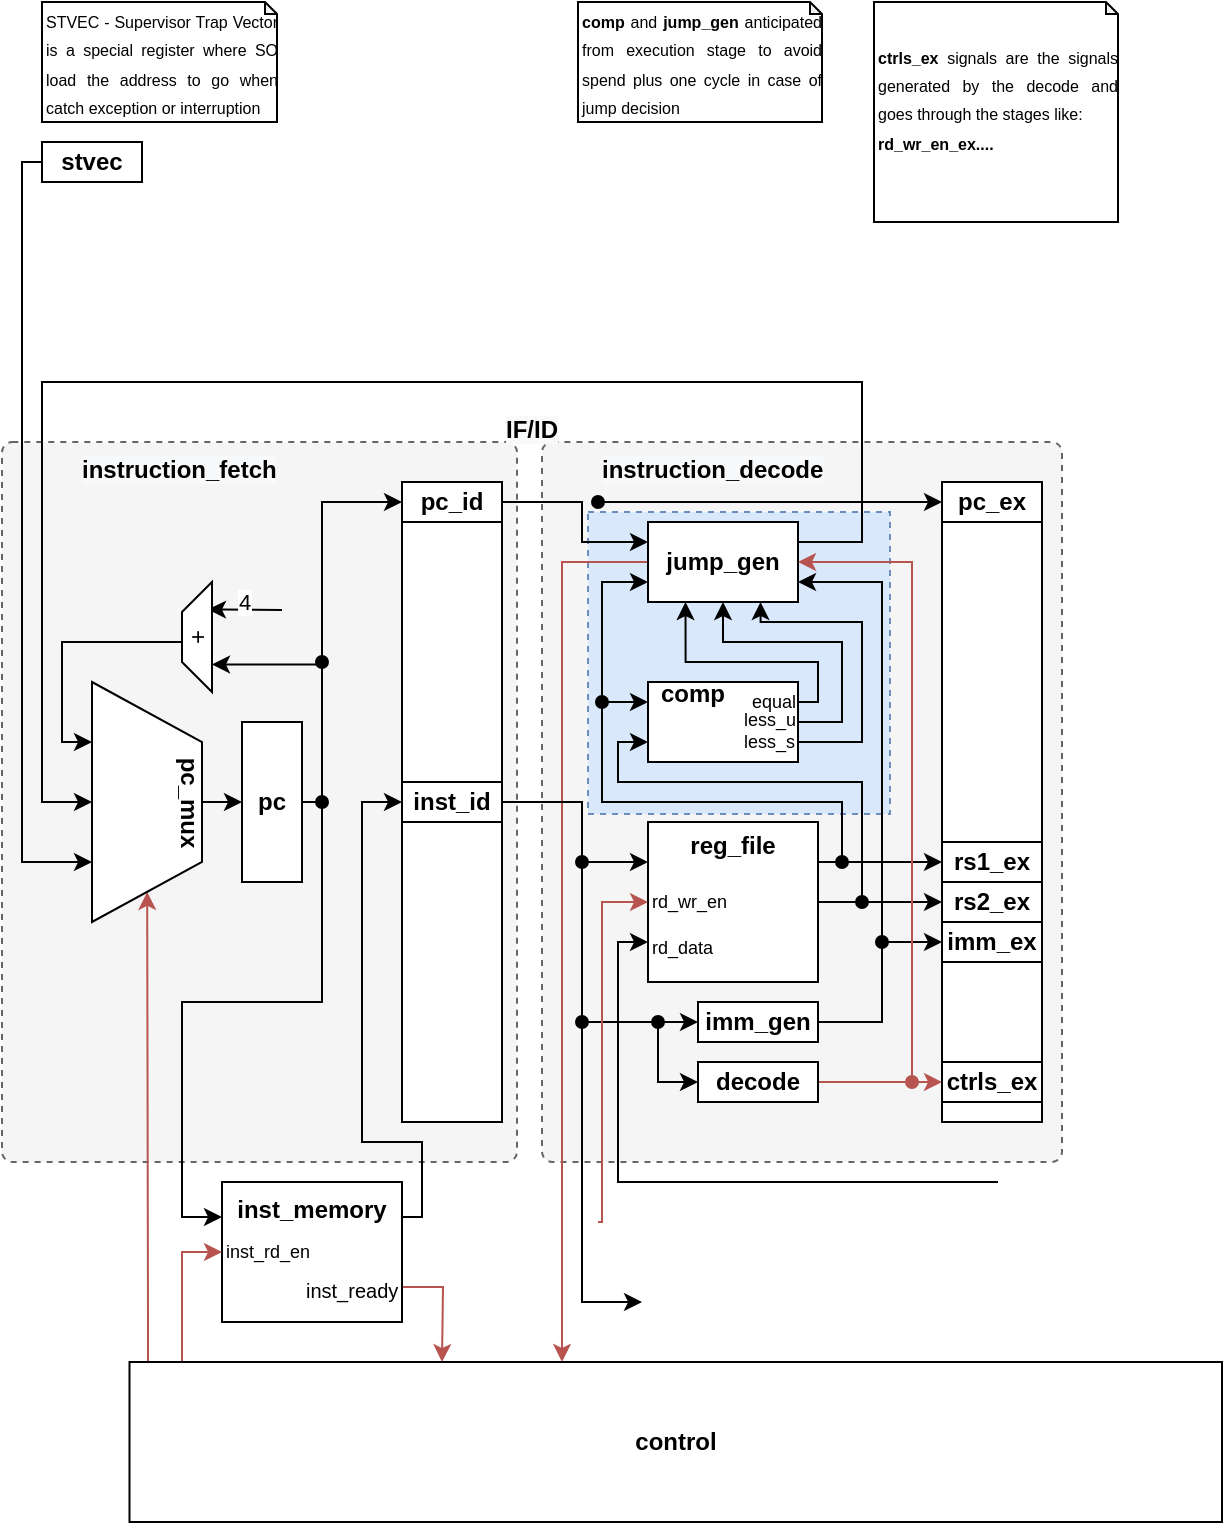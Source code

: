 <mxfile version="13.9.9" type="device"><diagram id="wyKcCfq75oNQhs2NPCzN" name="Page-1"><mxGraphModel dx="652" dy="980" grid="1" gridSize="10" guides="1" tooltips="1" connect="1" arrows="1" fold="1" page="1" pageScale="1" pageWidth="850" pageHeight="1100" math="0" shadow="0"><root><mxCell id="0"/><mxCell id="1" parent="0"/><mxCell id="b4qsae1GtTGbpRsn20jG-65" value="" style="rounded=1;whiteSpace=wrap;html=1;fillColor=#f5f5f5;arcSize=2;dashed=1;strokeColor=#666666;fontColor=#333333;" parent="1" vertex="1"><mxGeometry x="290" y="300" width="260" height="360" as="geometry"/></mxCell><mxCell id="b4qsae1GtTGbpRsn20jG-72" value="" style="whiteSpace=wrap;html=1;aspect=fixed;dashed=1;fillColor=#dae8fc;strokeColor=#6c8ebf;" parent="1" vertex="1"><mxGeometry x="313" y="335" width="151" height="151" as="geometry"/></mxCell><mxCell id="b4qsae1GtTGbpRsn20jG-28" value="" style="rounded=1;whiteSpace=wrap;html=1;fillColor=#f5f5f5;arcSize=2;dashed=1;strokeColor=#666666;fontColor=#333333;" parent="1" vertex="1"><mxGeometry x="20" y="300" width="257.5" height="360" as="geometry"/></mxCell><mxCell id="b4qsae1GtTGbpRsn20jG-7" style="edgeStyle=orthogonalEdgeStyle;rounded=0;orthogonalLoop=1;jettySize=auto;html=1;fillColor=#f8cecc;strokeColor=#b85450;" parent="1" target="VGdn9qnXfD1PkFWcfHbb-4" edge="1"><mxGeometry relative="1" as="geometry"><mxPoint x="93" y="760" as="sourcePoint"/><Array as="points"><mxPoint x="93" y="740"/><mxPoint x="93" y="740"/></Array></mxGeometry></mxCell><mxCell id="b4qsae1GtTGbpRsn20jG-11" style="edgeStyle=orthogonalEdgeStyle;rounded=0;orthogonalLoop=1;jettySize=auto;html=1;exitX=1;exitY=0.25;exitDx=0;exitDy=0;entryX=0;entryY=0.5;entryDx=0;entryDy=0;startArrow=none;startFill=0;" parent="1" source="JILo08CtkCkooH2g4kUF-1" target="b4qsae1GtTGbpRsn20jG-27" edge="1"><mxGeometry relative="1" as="geometry"><Array as="points"><mxPoint x="230" y="688"/><mxPoint x="230" y="650"/><mxPoint x="200" y="650"/><mxPoint x="200" y="480"/></Array></mxGeometry></mxCell><mxCell id="b4qsae1GtTGbpRsn20jG-13" style="edgeStyle=orthogonalEdgeStyle;rounded=0;orthogonalLoop=1;jettySize=auto;html=1;exitX=1;exitY=0.75;exitDx=0;exitDy=0;startArrow=none;startFill=0;fillColor=#f8cecc;strokeColor=#b85450;" parent="1" source="JILo08CtkCkooH2g4kUF-1" edge="1"><mxGeometry relative="1" as="geometry"><mxPoint x="240" y="760" as="targetPoint"/></mxGeometry></mxCell><mxCell id="JILo08CtkCkooH2g4kUF-1" value="&lt;b&gt;inst_memory&lt;br&gt;&lt;br&gt;&lt;br&gt;&lt;br&gt;&lt;/b&gt;" style="rounded=0;whiteSpace=wrap;html=1;arcSize=16;" parent="1" vertex="1"><mxGeometry x="130" y="670" width="90" height="70" as="geometry"/></mxCell><mxCell id="VGdn9qnXfD1PkFWcfHbb-6" style="edgeStyle=orthogonalEdgeStyle;rounded=0;orthogonalLoop=1;jettySize=auto;html=1;exitX=0.5;exitY=0;exitDx=0;exitDy=0;entryX=0.25;entryY=1;entryDx=0;entryDy=0;" parent="1" source="b4qsae1GtTGbpRsn20jG-18" target="VGdn9qnXfD1PkFWcfHbb-4" edge="1"><mxGeometry relative="1" as="geometry"><Array as="points"><mxPoint x="110" y="400"/><mxPoint x="50" y="400"/><mxPoint x="50" y="450"/></Array></mxGeometry></mxCell><mxCell id="VGdn9qnXfD1PkFWcfHbb-7" style="edgeStyle=orthogonalEdgeStyle;rounded=0;orthogonalLoop=1;jettySize=auto;html=1;entryX=0.5;entryY=1;entryDx=0;entryDy=0;exitX=1;exitY=0.25;exitDx=0;exitDy=0;" parent="1" source="b4qsae1GtTGbpRsn20jG-23" target="VGdn9qnXfD1PkFWcfHbb-4" edge="1"><mxGeometry relative="1" as="geometry"><mxPoint x="200" y="190" as="sourcePoint"/><Array as="points"><mxPoint x="450" y="350"/><mxPoint x="450" y="270"/><mxPoint x="40" y="270"/><mxPoint x="40" y="480"/></Array></mxGeometry></mxCell><mxCell id="b4qsae1GtTGbpRsn20jG-10" style="edgeStyle=orthogonalEdgeStyle;rounded=0;orthogonalLoop=1;jettySize=auto;html=1;entryX=0;entryY=0.25;entryDx=0;entryDy=0;startArrow=oval;startFill=1;" parent="1" target="JILo08CtkCkooH2g4kUF-1" edge="1"><mxGeometry relative="1" as="geometry"><mxPoint x="180" y="480" as="sourcePoint"/><Array as="points"><mxPoint x="180" y="580"/><mxPoint x="110" y="580"/><mxPoint x="110" y="688"/></Array></mxGeometry></mxCell><mxCell id="b4qsae1GtTGbpRsn20jG-20" value="4" style="edgeStyle=orthogonalEdgeStyle;rounded=0;orthogonalLoop=1;jettySize=auto;html=1;entryX=0.75;entryY=1;entryDx=0;entryDy=0;startArrow=none;startFill=0;" parent="1" edge="1"><mxGeometry x="0.053" y="-4" relative="1" as="geometry"><mxPoint x="160" y="384" as="sourcePoint"/><mxPoint x="123" y="383.75" as="targetPoint"/><Array as="points"><mxPoint x="160" y="384"/></Array><mxPoint as="offset"/></mxGeometry></mxCell><mxCell id="b4qsae1GtTGbpRsn20jG-24" style="edgeStyle=orthogonalEdgeStyle;rounded=0;orthogonalLoop=1;jettySize=auto;html=1;startArrow=oval;startFill=1;entryX=0;entryY=0.5;entryDx=0;entryDy=0;" parent="1" target="b4qsae1GtTGbpRsn20jG-25" edge="1"><mxGeometry relative="1" as="geometry"><mxPoint x="180" y="410" as="sourcePoint"/><mxPoint x="240" y="270" as="targetPoint"/><Array as="points"><mxPoint x="180" y="330"/></Array></mxGeometry></mxCell><mxCell id="VGdn9qnXfD1PkFWcfHbb-3" value="&lt;b&gt;pc&lt;br&gt;&lt;/b&gt;" style="rounded=0;whiteSpace=wrap;html=1;arcSize=16;" parent="1" vertex="1"><mxGeometry x="140" y="440" width="30" height="80" as="geometry"/></mxCell><mxCell id="VGdn9qnXfD1PkFWcfHbb-5" style="edgeStyle=orthogonalEdgeStyle;rounded=0;orthogonalLoop=1;jettySize=auto;html=1;exitX=0.5;exitY=0;exitDx=0;exitDy=0;entryX=0;entryY=0.5;entryDx=0;entryDy=0;" parent="1" source="VGdn9qnXfD1PkFWcfHbb-4" target="VGdn9qnXfD1PkFWcfHbb-3" edge="1"><mxGeometry relative="1" as="geometry"/></mxCell><mxCell id="VGdn9qnXfD1PkFWcfHbb-4" value="&lt;b&gt;pc_mux&lt;br&gt;&lt;br&gt;&lt;br&gt;&lt;br&gt;&lt;/b&gt;" style="shape=trapezoid;perimeter=trapezoidPerimeter;whiteSpace=wrap;html=1;fixedSize=1;rotation=90;size=30;" parent="1" vertex="1"><mxGeometry x="32.5" y="452.5" width="120" height="55" as="geometry"/></mxCell><mxCell id="b4qsae1GtTGbpRsn20jG-2" style="edgeStyle=orthogonalEdgeStyle;rounded=0;orthogonalLoop=1;jettySize=auto;html=1;exitX=0;exitY=0.5;exitDx=0;exitDy=0;entryX=0.75;entryY=1;entryDx=0;entryDy=0;" parent="1" source="b4qsae1GtTGbpRsn20jG-1" target="VGdn9qnXfD1PkFWcfHbb-4" edge="1"><mxGeometry relative="1" as="geometry"><Array as="points"><mxPoint x="30" y="160"/><mxPoint x="30" y="510"/></Array></mxGeometry></mxCell><mxCell id="b4qsae1GtTGbpRsn20jG-1" value="&lt;b&gt;stvec&lt;br&gt;&lt;/b&gt;" style="rounded=0;whiteSpace=wrap;html=1;arcSize=16;" parent="1" vertex="1"><mxGeometry x="40" y="150" width="50" height="20" as="geometry"/></mxCell><mxCell id="b4qsae1GtTGbpRsn20jG-3" value="&lt;div style=&quot;text-align: justify&quot;&gt;&lt;span style=&quot;font-size: 8px&quot;&gt;STVEC - Supervisor Trap Vector is a special register where SO load the address to go when catch exception or interruption&lt;/span&gt;&lt;/div&gt;" style="shape=note;whiteSpace=wrap;html=1;backgroundOutline=1;darkOpacity=0.05;size=6;align=left;" parent="1" vertex="1"><mxGeometry x="40" y="80" width="117.5" height="60" as="geometry"/></mxCell><mxCell id="b4qsae1GtTGbpRsn20jG-8" value="&lt;b&gt;&lt;br&gt;&lt;/b&gt;" style="rounded=0;whiteSpace=wrap;html=1;arcSize=16;" parent="1" vertex="1"><mxGeometry x="220" y="320" width="50" height="320" as="geometry"/></mxCell><mxCell id="b4qsae1GtTGbpRsn20jG-12" style="edgeStyle=orthogonalEdgeStyle;rounded=0;orthogonalLoop=1;jettySize=auto;html=1;entryX=0;entryY=0.5;entryDx=0;entryDy=0;startArrow=none;startFill=0;fillColor=#f8cecc;strokeColor=#b85450;" parent="1" target="JILo08CtkCkooH2g4kUF-1" edge="1"><mxGeometry relative="1" as="geometry"><mxPoint x="110" y="760" as="sourcePoint"/><Array as="points"><mxPoint x="110" y="705"/></Array></mxGeometry></mxCell><mxCell id="b4qsae1GtTGbpRsn20jG-15" value="&lt;span style=&quot;color: rgb(0 , 0 , 0) ; font-family: &amp;#34;helvetica&amp;#34; ; font-style: normal ; font-weight: 400 ; letter-spacing: normal ; text-align: center ; text-indent: 0px ; text-transform: none ; word-spacing: 0px ; background-color: rgb(255 , 255 , 255) ; display: inline ; float: none&quot;&gt;&lt;font style=&quot;font-size: 9px&quot;&gt;inst_rd_en&lt;/font&gt;&lt;/span&gt;" style="text;whiteSpace=wrap;html=1;" parent="1" vertex="1"><mxGeometry x="130" y="690" width="50" height="30" as="geometry"/></mxCell><mxCell id="b4qsae1GtTGbpRsn20jG-17" value="&lt;div style=&quot;text-align: center&quot;&gt;&lt;font face=&quot;helvetica&quot; size=&quot;1&quot; color=&quot;#000000&quot;&gt;&lt;span style=&quot;background-color: rgb(255 , 255 , 255)&quot;&gt;inst_ready&lt;/span&gt;&lt;/font&gt;&lt;/div&gt;" style="text;whiteSpace=wrap;html=1;" parent="1" vertex="1"><mxGeometry x="170" y="710" width="50" height="30" as="geometry"/></mxCell><mxCell id="b4qsae1GtTGbpRsn20jG-18" value="+" style="shape=trapezoid;perimeter=trapezoidPerimeter;whiteSpace=wrap;html=1;fixedSize=1;size=15;rotation=-90;" parent="1" vertex="1"><mxGeometry x="90" y="390" width="55" height="15" as="geometry"/></mxCell><mxCell id="b4qsae1GtTGbpRsn20jG-19" style="edgeStyle=orthogonalEdgeStyle;rounded=0;orthogonalLoop=1;jettySize=auto;html=1;exitX=1;exitY=0.5;exitDx=0;exitDy=0;entryX=0.25;entryY=1;entryDx=0;entryDy=0;" parent="1" source="VGdn9qnXfD1PkFWcfHbb-3" target="b4qsae1GtTGbpRsn20jG-18" edge="1"><mxGeometry relative="1" as="geometry"><Array as="points"><mxPoint x="180" y="480"/><mxPoint x="180" y="411"/></Array><mxPoint x="170" y="480" as="sourcePoint"/><mxPoint x="65" y="450" as="targetPoint"/></mxGeometry></mxCell><mxCell id="b4qsae1GtTGbpRsn20jG-35" style="edgeStyle=orthogonalEdgeStyle;rounded=0;orthogonalLoop=1;jettySize=auto;html=1;exitX=1;exitY=0.25;exitDx=0;exitDy=0;startArrow=none;startFill=0;entryX=0;entryY=0.5;entryDx=0;entryDy=0;" parent="1" source="b4qsae1GtTGbpRsn20jG-21" target="b4qsae1GtTGbpRsn20jG-36" edge="1"><mxGeometry relative="1" as="geometry"><mxPoint x="468" y="492.5" as="targetPoint"/></mxGeometry></mxCell><mxCell id="b4qsae1GtTGbpRsn20jG-38" style="edgeStyle=orthogonalEdgeStyle;rounded=0;orthogonalLoop=1;jettySize=auto;html=1;exitX=1;exitY=0.5;exitDx=0;exitDy=0;entryX=0;entryY=0.5;entryDx=0;entryDy=0;startArrow=none;startFill=0;" parent="1" source="b4qsae1GtTGbpRsn20jG-21" target="b4qsae1GtTGbpRsn20jG-37" edge="1"><mxGeometry relative="1" as="geometry"/></mxCell><mxCell id="b4qsae1GtTGbpRsn20jG-40" style="edgeStyle=orthogonalEdgeStyle;rounded=0;orthogonalLoop=1;jettySize=auto;html=1;exitX=1;exitY=0.5;exitDx=0;exitDy=0;entryX=0;entryY=0.5;entryDx=0;entryDy=0;startArrow=none;startFill=0;" parent="1" source="b4qsae1GtTGbpRsn20jG-22" target="b4qsae1GtTGbpRsn20jG-39" edge="1"><mxGeometry relative="1" as="geometry"><Array as="points"><mxPoint x="460" y="590"/><mxPoint x="460" y="550"/></Array></mxGeometry></mxCell><mxCell id="b4qsae1GtTGbpRsn20jG-45" style="edgeStyle=orthogonalEdgeStyle;rounded=0;orthogonalLoop=1;jettySize=auto;html=1;entryX=0;entryY=0.25;entryDx=0;entryDy=0;startArrow=oval;startFill=1;" parent="1" target="b4qsae1GtTGbpRsn20jG-34" edge="1"><mxGeometry relative="1" as="geometry"><mxPoint x="440" y="510" as="sourcePoint"/><Array as="points"><mxPoint x="440" y="510"/><mxPoint x="440" y="480"/><mxPoint x="320" y="480"/><mxPoint x="320" y="430"/></Array></mxGeometry></mxCell><mxCell id="b4qsae1GtTGbpRsn20jG-46" style="edgeStyle=orthogonalEdgeStyle;rounded=0;orthogonalLoop=1;jettySize=auto;html=1;entryX=0;entryY=0.75;entryDx=0;entryDy=0;startArrow=oval;startFill=1;" parent="1" target="b4qsae1GtTGbpRsn20jG-34" edge="1"><mxGeometry relative="1" as="geometry"><mxPoint x="450" y="530" as="sourcePoint"/><Array as="points"><mxPoint x="450" y="530"/><mxPoint x="450" y="470"/><mxPoint x="328" y="470"/><mxPoint x="328" y="450"/></Array></mxGeometry></mxCell><mxCell id="b4qsae1GtTGbpRsn20jG-21" value="&lt;b&gt;reg_file&lt;br&gt;&lt;br&gt;&lt;br&gt;&lt;br&gt;&lt;br&gt;&lt;/b&gt;" style="rounded=0;whiteSpace=wrap;html=1;arcSize=16;" parent="1" vertex="1"><mxGeometry x="343" y="490" width="85" height="80" as="geometry"/></mxCell><mxCell id="b4qsae1GtTGbpRsn20jG-48" style="edgeStyle=orthogonalEdgeStyle;rounded=0;orthogonalLoop=1;jettySize=auto;html=1;entryX=1;entryY=0.75;entryDx=0;entryDy=0;startArrow=oval;startFill=1;" parent="1" target="b4qsae1GtTGbpRsn20jG-23" edge="1"><mxGeometry relative="1" as="geometry"><mxPoint x="460" y="550" as="sourcePoint"/><Array as="points"><mxPoint x="460" y="550"/><mxPoint x="460" y="370"/></Array></mxGeometry></mxCell><mxCell id="b4qsae1GtTGbpRsn20jG-22" value="&lt;b&gt;imm_gen&lt;br&gt;&lt;/b&gt;" style="rounded=0;whiteSpace=wrap;html=1;arcSize=16;" parent="1" vertex="1"><mxGeometry x="368" y="580" width="60" height="20" as="geometry"/></mxCell><mxCell id="tZ5NApPWnwYRQZ82Oid6-1" style="edgeStyle=orthogonalEdgeStyle;rounded=0;orthogonalLoop=1;jettySize=auto;html=1;exitX=0;exitY=0.5;exitDx=0;exitDy=0;fillColor=#f8cecc;strokeColor=#b85450;" edge="1" parent="1" source="b4qsae1GtTGbpRsn20jG-23"><mxGeometry relative="1" as="geometry"><mxPoint x="300" y="760" as="targetPoint"/><Array as="points"><mxPoint x="300" y="360"/><mxPoint x="300" y="760"/></Array></mxGeometry></mxCell><mxCell id="b4qsae1GtTGbpRsn20jG-23" value="&lt;b&gt;jump_gen&lt;br&gt;&lt;/b&gt;" style="rounded=0;whiteSpace=wrap;html=1;arcSize=16;" parent="1" vertex="1"><mxGeometry x="343" y="340" width="75" height="40" as="geometry"/></mxCell><mxCell id="b4qsae1GtTGbpRsn20jG-47" style="edgeStyle=orthogonalEdgeStyle;rounded=0;orthogonalLoop=1;jettySize=auto;html=1;exitX=1;exitY=0.5;exitDx=0;exitDy=0;entryX=0;entryY=0.25;entryDx=0;entryDy=0;startArrow=none;startFill=0;" parent="1" source="b4qsae1GtTGbpRsn20jG-25" target="b4qsae1GtTGbpRsn20jG-23" edge="1"><mxGeometry relative="1" as="geometry"><Array as="points"><mxPoint x="310" y="330"/><mxPoint x="310" y="350"/></Array></mxGeometry></mxCell><mxCell id="b4qsae1GtTGbpRsn20jG-61" style="edgeStyle=orthogonalEdgeStyle;rounded=0;orthogonalLoop=1;jettySize=auto;html=1;entryX=0;entryY=0.5;entryDx=0;entryDy=0;startArrow=oval;startFill=1;" parent="1" target="b4qsae1GtTGbpRsn20jG-60" edge="1"><mxGeometry relative="1" as="geometry"><mxPoint x="318" y="330" as="sourcePoint"/><Array as="points"><mxPoint x="358" y="330"/><mxPoint x="358" y="330"/></Array></mxGeometry></mxCell><mxCell id="b4qsae1GtTGbpRsn20jG-25" value="&lt;b&gt;pc_id&lt;br&gt;&lt;/b&gt;" style="rounded=0;whiteSpace=wrap;html=1;arcSize=16;" parent="1" vertex="1"><mxGeometry x="220" y="320" width="50" height="20" as="geometry"/></mxCell><mxCell id="b4qsae1GtTGbpRsn20jG-26" value="&lt;meta charset=&quot;utf-8&quot;&gt;&lt;b style=&quot;color: rgb(0, 0, 0); font-family: helvetica; font-size: 12px; font-style: normal; letter-spacing: normal; text-align: center; text-indent: 0px; text-transform: none; word-spacing: 0px; background-color: rgb(248, 249, 250);&quot;&gt;IF/ID&lt;/b&gt;" style="text;whiteSpace=wrap;html=1;" parent="1" vertex="1"><mxGeometry x="270" y="280" width="30" height="30" as="geometry"/></mxCell><mxCell id="b4qsae1GtTGbpRsn20jG-31" style="edgeStyle=orthogonalEdgeStyle;rounded=0;orthogonalLoop=1;jettySize=auto;html=1;exitX=1;exitY=0.5;exitDx=0;exitDy=0;entryX=0;entryY=0.5;entryDx=0;entryDy=0;startArrow=none;startFill=0;" parent="1" source="b4qsae1GtTGbpRsn20jG-27" target="b4qsae1GtTGbpRsn20jG-22" edge="1"><mxGeometry relative="1" as="geometry"><Array as="points"><mxPoint x="310" y="480"/><mxPoint x="310" y="590"/></Array></mxGeometry></mxCell><mxCell id="b4qsae1GtTGbpRsn20jG-32" style="edgeStyle=orthogonalEdgeStyle;rounded=0;orthogonalLoop=1;jettySize=auto;html=1;startArrow=oval;startFill=1;entryX=0;entryY=0.25;entryDx=0;entryDy=0;" parent="1" target="b4qsae1GtTGbpRsn20jG-21" edge="1"><mxGeometry relative="1" as="geometry"><mxPoint x="310" y="510" as="sourcePoint"/></mxGeometry></mxCell><mxCell id="b4qsae1GtTGbpRsn20jG-67" style="edgeStyle=orthogonalEdgeStyle;rounded=0;orthogonalLoop=1;jettySize=auto;html=1;startArrow=oval;startFill=1;" parent="1" edge="1"><mxGeometry relative="1" as="geometry"><mxPoint x="340.01" y="730" as="targetPoint"/><mxPoint x="310" y="590" as="sourcePoint"/><Array as="points"><mxPoint x="310" y="730"/></Array></mxGeometry></mxCell><mxCell id="b4qsae1GtTGbpRsn20jG-27" value="&lt;b&gt;inst_id&lt;br&gt;&lt;/b&gt;" style="rounded=0;whiteSpace=wrap;html=1;arcSize=16;" parent="1" vertex="1"><mxGeometry x="220" y="470" width="50" height="20" as="geometry"/></mxCell><mxCell id="b4qsae1GtTGbpRsn20jG-30" value="&lt;b style=&quot;color: rgb(0 , 0 , 0) ; font-family: &amp;#34;helvetica&amp;#34; ; font-size: 12px ; font-style: normal ; letter-spacing: normal ; text-align: center ; text-indent: 0px ; text-transform: none ; word-spacing: 0px ; background-color: rgb(248 , 249 , 250)&quot;&gt;instruction_fetch&lt;/b&gt;" style="text;whiteSpace=wrap;html=1;" parent="1" vertex="1"><mxGeometry x="57.5" y="300" width="100" height="30" as="geometry"/></mxCell><mxCell id="b4qsae1GtTGbpRsn20jG-41" style="edgeStyle=orthogonalEdgeStyle;rounded=0;orthogonalLoop=1;jettySize=auto;html=1;startArrow=none;startFill=0;entryX=0;entryY=0.5;entryDx=0;entryDy=0;fillColor=#f8cecc;strokeColor=#b85450;" parent="1" target="b4qsae1GtTGbpRsn20jG-21" edge="1"><mxGeometry relative="1" as="geometry"><mxPoint x="318" y="690" as="sourcePoint"/><mxPoint x="328" y="530" as="targetPoint"/><Array as="points"><mxPoint x="320" y="690"/><mxPoint x="320" y="530"/></Array></mxGeometry></mxCell><mxCell id="b4qsae1GtTGbpRsn20jG-43" style="edgeStyle=orthogonalEdgeStyle;rounded=0;orthogonalLoop=1;jettySize=auto;html=1;entryX=0;entryY=0.75;entryDx=0;entryDy=0;startArrow=none;startFill=0;" parent="1" target="b4qsae1GtTGbpRsn20jG-21" edge="1"><mxGeometry relative="1" as="geometry"><mxPoint x="518" y="670" as="sourcePoint"/><Array as="points"><mxPoint x="328" y="670"/><mxPoint x="328" y="550"/></Array></mxGeometry></mxCell><mxCell id="b4qsae1GtTGbpRsn20jG-33" value="&lt;b&gt;&lt;br&gt;&lt;/b&gt;" style="rounded=0;whiteSpace=wrap;html=1;arcSize=16;" parent="1" vertex="1"><mxGeometry x="490" y="320" width="50" height="320" as="geometry"/></mxCell><mxCell id="b4qsae1GtTGbpRsn20jG-52" style="edgeStyle=orthogonalEdgeStyle;rounded=0;orthogonalLoop=1;jettySize=auto;html=1;exitX=1;exitY=0.25;exitDx=0;exitDy=0;entryX=0.25;entryY=1;entryDx=0;entryDy=0;startArrow=none;startFill=0;" parent="1" source="b4qsae1GtTGbpRsn20jG-34" target="b4qsae1GtTGbpRsn20jG-23" edge="1"><mxGeometry relative="1" as="geometry"><Array as="points"><mxPoint x="428" y="430"/><mxPoint x="428" y="410"/><mxPoint x="362" y="410"/></Array></mxGeometry></mxCell><mxCell id="b4qsae1GtTGbpRsn20jG-54" style="edgeStyle=orthogonalEdgeStyle;rounded=0;orthogonalLoop=1;jettySize=auto;html=1;exitX=1;exitY=0.75;exitDx=0;exitDy=0;entryX=0.75;entryY=1;entryDx=0;entryDy=0;startArrow=none;startFill=0;" parent="1" source="b4qsae1GtTGbpRsn20jG-34" target="b4qsae1GtTGbpRsn20jG-23" edge="1"><mxGeometry relative="1" as="geometry"><Array as="points"><mxPoint x="450" y="450"/><mxPoint x="450" y="390"/><mxPoint x="399" y="390"/></Array></mxGeometry></mxCell><mxCell id="b4qsae1GtTGbpRsn20jG-56" style="edgeStyle=orthogonalEdgeStyle;rounded=0;orthogonalLoop=1;jettySize=auto;html=1;exitX=1;exitY=0.5;exitDx=0;exitDy=0;entryX=0.5;entryY=1;entryDx=0;entryDy=0;startArrow=none;startFill=0;" parent="1" source="b4qsae1GtTGbpRsn20jG-34" target="b4qsae1GtTGbpRsn20jG-23" edge="1"><mxGeometry relative="1" as="geometry"><Array as="points"><mxPoint x="440" y="440"/><mxPoint x="440" y="400"/><mxPoint x="381" y="400"/></Array></mxGeometry></mxCell><mxCell id="b4qsae1GtTGbpRsn20jG-58" style="edgeStyle=orthogonalEdgeStyle;rounded=0;orthogonalLoop=1;jettySize=auto;html=1;entryX=0;entryY=0.75;entryDx=0;entryDy=0;startArrow=oval;startFill=1;" parent="1" target="b4qsae1GtTGbpRsn20jG-23" edge="1"><mxGeometry relative="1" as="geometry"><mxPoint x="320" y="430" as="sourcePoint"/><Array as="points"><mxPoint x="320" y="430"/><mxPoint x="320" y="370"/></Array></mxGeometry></mxCell><mxCell id="b4qsae1GtTGbpRsn20jG-34" value="&lt;b&gt;comp&amp;nbsp; &amp;nbsp; &amp;nbsp; &amp;nbsp; &amp;nbsp;&lt;br&gt;&lt;br&gt;&lt;br&gt;&lt;/b&gt;" style="rounded=0;whiteSpace=wrap;html=1;arcSize=16;" parent="1" vertex="1"><mxGeometry x="343" y="420" width="75" height="40" as="geometry"/></mxCell><mxCell id="b4qsae1GtTGbpRsn20jG-36" value="&lt;b&gt;rs1_ex&lt;br&gt;&lt;/b&gt;" style="rounded=0;whiteSpace=wrap;html=1;arcSize=16;" parent="1" vertex="1"><mxGeometry x="490" y="500" width="50" height="20" as="geometry"/></mxCell><mxCell id="b4qsae1GtTGbpRsn20jG-37" value="&lt;b&gt;rs2_ex&lt;br&gt;&lt;/b&gt;" style="rounded=0;whiteSpace=wrap;html=1;arcSize=16;" parent="1" vertex="1"><mxGeometry x="490" y="520" width="50" height="20" as="geometry"/></mxCell><mxCell id="b4qsae1GtTGbpRsn20jG-39" value="&lt;b&gt;imm_ex&lt;br&gt;&lt;/b&gt;" style="rounded=0;whiteSpace=wrap;html=1;arcSize=16;" parent="1" vertex="1"><mxGeometry x="490" y="540" width="50" height="20" as="geometry"/></mxCell><mxCell id="b4qsae1GtTGbpRsn20jG-70" style="edgeStyle=orthogonalEdgeStyle;rounded=0;orthogonalLoop=1;jettySize=auto;html=1;entryX=0;entryY=0.5;entryDx=0;entryDy=0;startArrow=oval;startFill=1;" parent="1" target="b4qsae1GtTGbpRsn20jG-69" edge="1"><mxGeometry relative="1" as="geometry"><mxPoint x="348" y="590" as="sourcePoint"/><Array as="points"><mxPoint x="348" y="620"/></Array></mxGeometry></mxCell><mxCell id="b4qsae1GtTGbpRsn20jG-42" value="&lt;span style=&quot;color: rgb(0 , 0 , 0) ; font-family: &amp;#34;helvetica&amp;#34; ; font-style: normal ; font-weight: 400 ; letter-spacing: normal ; text-align: center ; text-indent: 0px ; text-transform: none ; word-spacing: 0px ; background-color: rgb(255 , 255 , 255) ; display: inline ; float: none&quot;&gt;&lt;font style=&quot;font-size: 9px&quot;&gt;rd_data&lt;/font&gt;&lt;/span&gt;" style="text;whiteSpace=wrap;html=1;" parent="1" vertex="1"><mxGeometry x="343" y="537.5" width="50" height="30" as="geometry"/></mxCell><mxCell id="b4qsae1GtTGbpRsn20jG-44" value="&lt;span style=&quot;color: rgb(0 , 0 , 0) ; font-family: &amp;#34;helvetica&amp;#34; ; font-style: normal ; font-weight: 400 ; letter-spacing: normal ; text-align: center ; text-indent: 0px ; text-transform: none ; word-spacing: 0px ; background-color: rgb(255 , 255 , 255) ; display: inline ; float: none&quot;&gt;&lt;font style=&quot;font-size: 9px&quot;&gt;rd_wr_en&lt;/font&gt;&lt;/span&gt;" style="text;whiteSpace=wrap;html=1;" parent="1" vertex="1"><mxGeometry x="343" y="515" width="50" height="30" as="geometry"/></mxCell><mxCell id="b4qsae1GtTGbpRsn20jG-60" value="&lt;b&gt;pc_ex&lt;br&gt;&lt;/b&gt;" style="rounded=0;whiteSpace=wrap;html=1;arcSize=16;" parent="1" vertex="1"><mxGeometry x="490" y="320" width="50" height="20" as="geometry"/></mxCell><mxCell id="b4qsae1GtTGbpRsn20jG-62" value="&lt;span style=&quot;color: rgb(0 , 0 , 0) ; font-family: &amp;#34;helvetica&amp;#34; ; font-style: normal ; font-weight: 400 ; letter-spacing: normal ; text-align: center ; text-indent: 0px ; text-transform: none ; word-spacing: 0px ; background-color: rgb(255 , 255 , 255) ; display: inline ; float: none&quot;&gt;&lt;font style=&quot;font-size: 9px&quot;&gt;less_s&lt;/font&gt;&lt;/span&gt;" style="text;whiteSpace=wrap;html=1;" parent="1" vertex="1"><mxGeometry x="389" y="435" width="32" height="32.5" as="geometry"/></mxCell><mxCell id="b4qsae1GtTGbpRsn20jG-63" value="&lt;span style=&quot;color: rgb(0 , 0 , 0) ; font-family: &amp;#34;helvetica&amp;#34; ; font-style: normal ; font-weight: 400 ; letter-spacing: normal ; text-align: center ; text-indent: 0px ; text-transform: none ; word-spacing: 0px ; background-color: rgb(255 , 255 , 255) ; display: inline ; float: none&quot;&gt;&lt;font style=&quot;font-size: 9px&quot;&gt;less_u&lt;/font&gt;&lt;/span&gt;" style="text;whiteSpace=wrap;html=1;" parent="1" vertex="1"><mxGeometry x="389" y="423.75" width="32" height="32.5" as="geometry"/></mxCell><mxCell id="b4qsae1GtTGbpRsn20jG-64" value="&lt;span style=&quot;color: rgb(0 , 0 , 0) ; font-family: &amp;#34;helvetica&amp;#34; ; font-style: normal ; font-weight: 400 ; letter-spacing: normal ; text-align: center ; text-indent: 0px ; text-transform: none ; word-spacing: 0px ; background-color: rgb(255 , 255 , 255) ; display: inline ; float: none&quot;&gt;&lt;font style=&quot;font-size: 9px&quot;&gt;equal&lt;/font&gt;&lt;/span&gt;" style="text;whiteSpace=wrap;html=1;" parent="1" vertex="1"><mxGeometry x="393" y="415" width="50" height="20" as="geometry"/></mxCell><mxCell id="b4qsae1GtTGbpRsn20jG-66" value="&lt;b style=&quot;color: rgb(0 , 0 , 0) ; font-family: &amp;#34;helvetica&amp;#34; ; font-size: 12px ; font-style: normal ; letter-spacing: normal ; text-align: center ; text-indent: 0px ; text-transform: none ; word-spacing: 0px ; background-color: rgb(248 , 249 , 250)&quot;&gt;instruction_decode&lt;/b&gt;" style="text;whiteSpace=wrap;html=1;" parent="1" vertex="1"><mxGeometry x="318" y="300" width="100" height="30" as="geometry"/></mxCell><mxCell id="b4qsae1GtTGbpRsn20jG-68" value="&lt;b&gt;control&lt;br&gt;&lt;/b&gt;" style="rounded=0;whiteSpace=wrap;html=1;arcSize=16;" parent="1" vertex="1"><mxGeometry x="83.75" y="760" width="546.25" height="80" as="geometry"/></mxCell><mxCell id="pmfwQYRfdc990FckYsbK-4" style="edgeStyle=orthogonalEdgeStyle;rounded=0;orthogonalLoop=1;jettySize=auto;html=1;exitX=1;exitY=0.5;exitDx=0;exitDy=0;entryX=0;entryY=0.5;entryDx=0;entryDy=0;fillColor=#f8cecc;strokeColor=#b85450;" parent="1" source="b4qsae1GtTGbpRsn20jG-69" target="pmfwQYRfdc990FckYsbK-1" edge="1"><mxGeometry relative="1" as="geometry"/></mxCell><mxCell id="tZ5NApPWnwYRQZ82Oid6-2" style="edgeStyle=orthogonalEdgeStyle;rounded=0;orthogonalLoop=1;jettySize=auto;html=1;entryX=1;entryY=0.5;entryDx=0;entryDy=0;startArrow=oval;startFill=1;fillColor=#f8cecc;strokeColor=#b85450;" edge="1" parent="1" target="b4qsae1GtTGbpRsn20jG-23"><mxGeometry relative="1" as="geometry"><mxPoint x="475" y="620" as="sourcePoint"/><Array as="points"><mxPoint x="475" y="620"/><mxPoint x="475" y="360"/></Array></mxGeometry></mxCell><mxCell id="b4qsae1GtTGbpRsn20jG-69" value="&lt;b&gt;decode&lt;br&gt;&lt;/b&gt;" style="rounded=0;whiteSpace=wrap;html=1;arcSize=16;" parent="1" vertex="1"><mxGeometry x="368" y="610" width="60" height="20" as="geometry"/></mxCell><mxCell id="b4qsae1GtTGbpRsn20jG-71" value="&lt;div style=&quot;text-align: justify&quot;&gt;&lt;span style=&quot;font-size: 8px&quot;&gt;&lt;b&gt;comp&lt;/b&gt; and &lt;b&gt;jump_gen&lt;/b&gt; anticipated from execution stage to avoid spend plus one cycle in case of jump decision&lt;/span&gt;&lt;/div&gt;" style="shape=note;whiteSpace=wrap;html=1;backgroundOutline=1;darkOpacity=0.05;size=6;align=left;" parent="1" vertex="1"><mxGeometry x="308" y="80" width="122" height="60" as="geometry"/></mxCell><mxCell id="pmfwQYRfdc990FckYsbK-1" value="&lt;b&gt;ctrls_ex&lt;br&gt;&lt;/b&gt;" style="rounded=0;whiteSpace=wrap;html=1;arcSize=16;" parent="1" vertex="1"><mxGeometry x="490" y="610" width="50" height="20" as="geometry"/></mxCell><mxCell id="pmfwQYRfdc990FckYsbK-5" value="&lt;div style=&quot;text-align: justify&quot;&gt;&lt;span style=&quot;font-size: 8px&quot;&gt;&lt;b&gt;ctrls_ex&lt;/b&gt; signals are the signals generated by the decode and goes through the stages like:&lt;/span&gt;&lt;/div&gt;&lt;div style=&quot;text-align: justify&quot;&gt;&lt;span style=&quot;font-size: 8px&quot;&gt;&lt;b&gt;rd_wr_en_ex....&lt;/b&gt;&lt;/span&gt;&lt;/div&gt;&lt;div style=&quot;text-align: justify&quot;&gt;&lt;br&gt;&lt;/div&gt;" style="shape=note;whiteSpace=wrap;html=1;backgroundOutline=1;darkOpacity=0.05;size=6;align=left;" parent="1" vertex="1"><mxGeometry x="456" y="80" width="122" height="110" as="geometry"/></mxCell></root></mxGraphModel></diagram></mxfile>